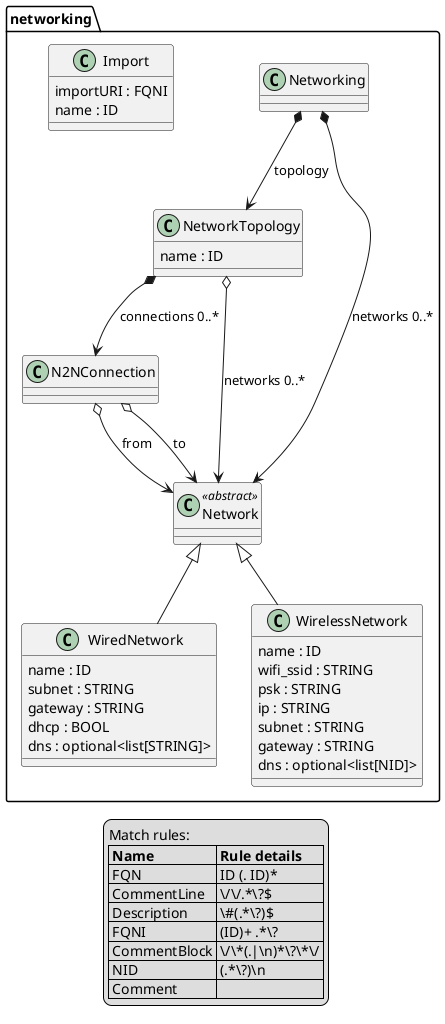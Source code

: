 @startuml
set namespaceSeparator .


class networking.Networking  {
}


class networking.NetworkTopology  {
  name : ID
}


class networking.N2NConnection  {
}


class networking.Network <<abstract>> {
}


class networking.WiredNetwork  {
  name : ID
  subnet : STRING
  gateway : STRING
  dhcp : BOOL
  dns : optional<list[STRING]>
}


class networking.WirelessNetwork  {
  name : ID
  wifi_ssid : STRING
  psk : STRING
  ip : STRING
  subnet : STRING
  gateway : STRING
  dns : optional<list[NID]>
}


class networking.Import  {
  importURI : FQNI
  name : ID
}


networking.Networking *--> networking.Network: networks 0..*
networking.Networking *--> networking.NetworkTopology: topology
networking.NetworkTopology o--> networking.Network: networks 0..*
networking.NetworkTopology *--> networking.N2NConnection: connections 0..*
networking.N2NConnection o--> networking.Network: from
networking.N2NConnection o--> networking.Network: to
networking.Network <|-- networking.WiredNetwork
networking.Network <|-- networking.WirelessNetwork

legend
  Match rules:
  |= Name  |= Rule details |
  | FQN | ID (. ID)* |
  | CommentLine | \\/\\/.*\?$ |
  | Description | \\#(.*\?)$ |
  | FQNI | (ID)+ .*\? |
  | CommentBlock | \\/\\*(.\|\\n)*\?\\*\\/ |
  | NID | (.*\?)\\n |
  | Comment |  |
end legend

@enduml
